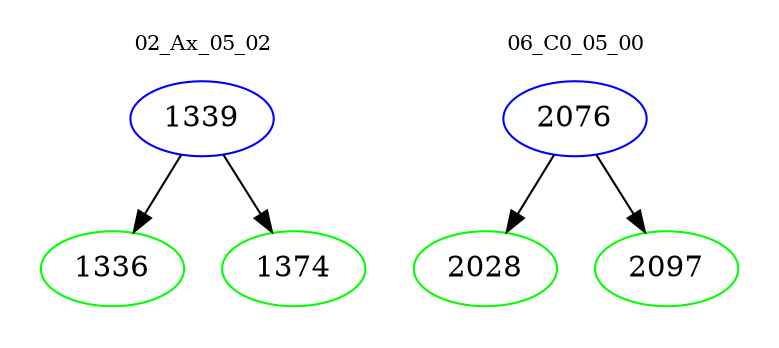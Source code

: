 digraph{
subgraph cluster_0 {
color = white
label = "02_Ax_05_02";
fontsize=10;
T0_1339 [label="1339", color="blue"]
T0_1339 -> T0_1336 [color="black"]
T0_1336 [label="1336", color="green"]
T0_1339 -> T0_1374 [color="black"]
T0_1374 [label="1374", color="green"]
}
subgraph cluster_1 {
color = white
label = "06_C0_05_00";
fontsize=10;
T1_2076 [label="2076", color="blue"]
T1_2076 -> T1_2028 [color="black"]
T1_2028 [label="2028", color="green"]
T1_2076 -> T1_2097 [color="black"]
T1_2097 [label="2097", color="green"]
}
}
